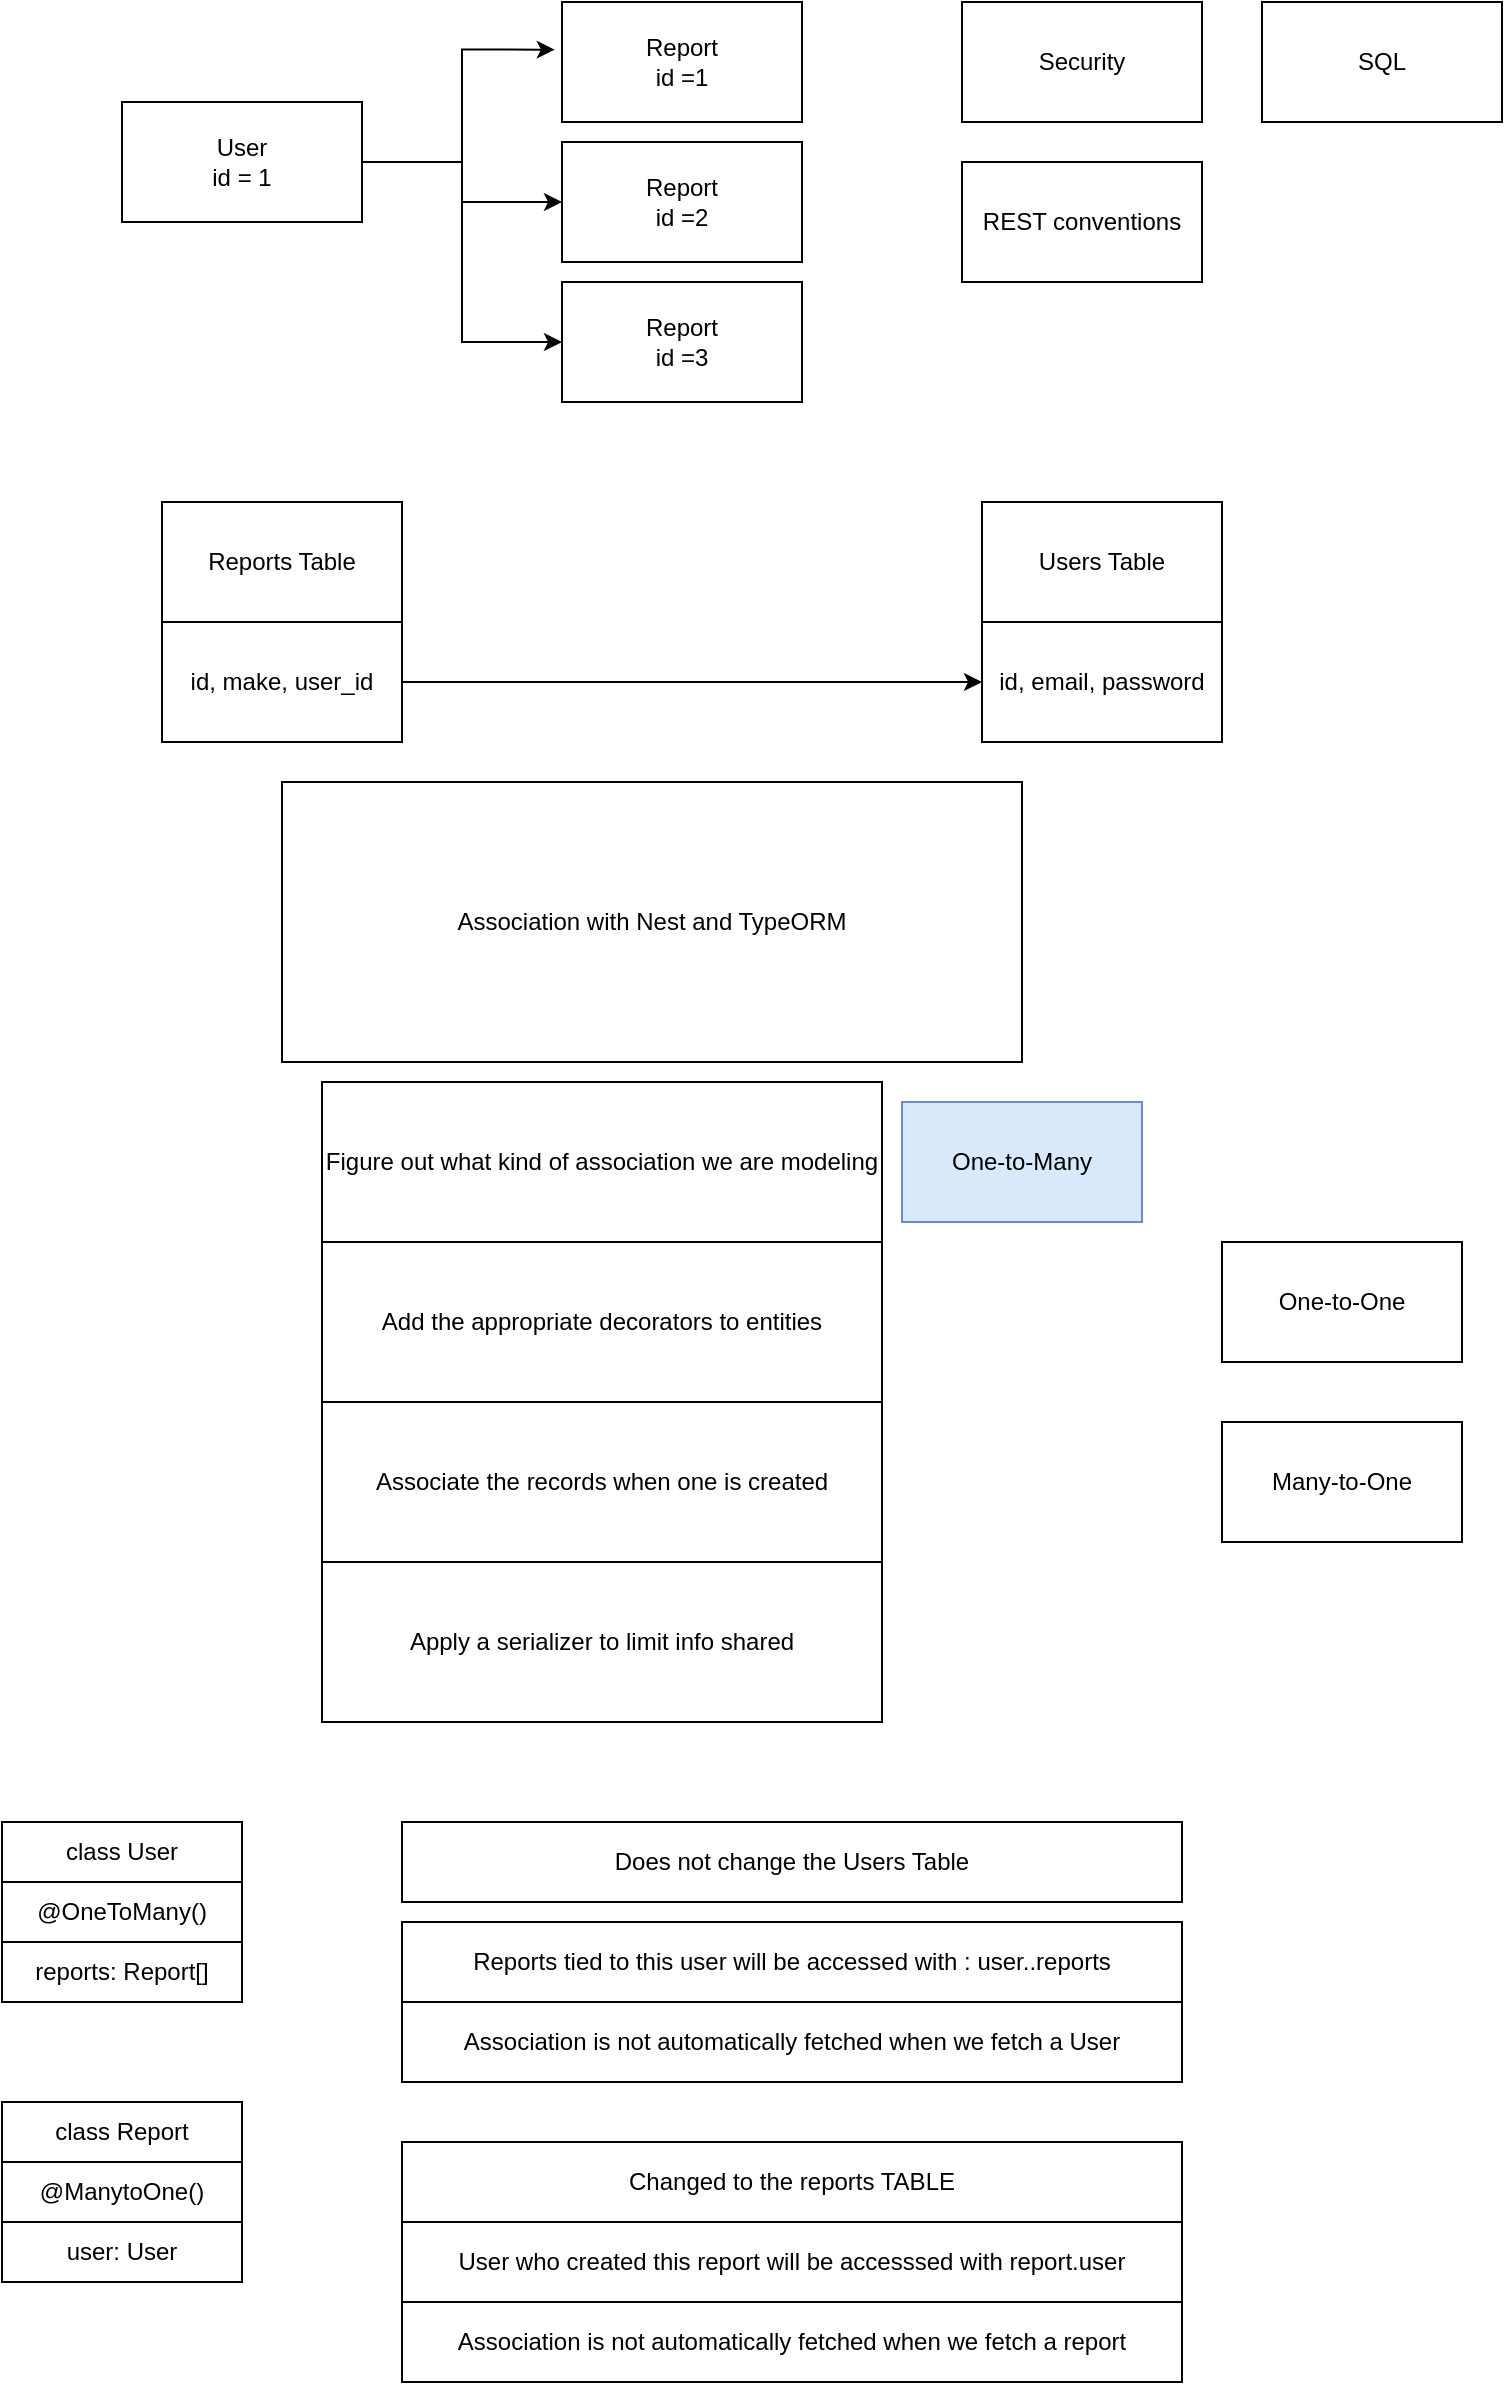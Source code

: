 <mxfile version="20.2.2" type="github">
  <diagram id="yrpeBRaQr6KSdGHwftCH" name="페이지-1">
    <mxGraphModel dx="1038" dy="547" grid="1" gridSize="10" guides="1" tooltips="1" connect="1" arrows="1" fold="1" page="1" pageScale="1" pageWidth="827" pageHeight="1169" math="0" shadow="0">
      <root>
        <mxCell id="0" />
        <mxCell id="1" parent="0" />
        <mxCell id="vaGLNT0UyujsgYTfbvJj-5" style="edgeStyle=orthogonalEdgeStyle;rounded=0;orthogonalLoop=1;jettySize=auto;html=1;exitX=1;exitY=0.5;exitDx=0;exitDy=0;entryX=-0.03;entryY=0.397;entryDx=0;entryDy=0;entryPerimeter=0;" parent="1" source="vaGLNT0UyujsgYTfbvJj-1" target="vaGLNT0UyujsgYTfbvJj-2" edge="1">
          <mxGeometry relative="1" as="geometry" />
        </mxCell>
        <mxCell id="vaGLNT0UyujsgYTfbvJj-6" style="edgeStyle=orthogonalEdgeStyle;rounded=0;orthogonalLoop=1;jettySize=auto;html=1;exitX=1;exitY=0.5;exitDx=0;exitDy=0;entryX=0;entryY=0.5;entryDx=0;entryDy=0;" parent="1" source="vaGLNT0UyujsgYTfbvJj-1" target="vaGLNT0UyujsgYTfbvJj-3" edge="1">
          <mxGeometry relative="1" as="geometry" />
        </mxCell>
        <mxCell id="vaGLNT0UyujsgYTfbvJj-7" style="edgeStyle=orthogonalEdgeStyle;rounded=0;orthogonalLoop=1;jettySize=auto;html=1;exitX=1;exitY=0.5;exitDx=0;exitDy=0;entryX=0;entryY=0.5;entryDx=0;entryDy=0;" parent="1" source="vaGLNT0UyujsgYTfbvJj-1" target="vaGLNT0UyujsgYTfbvJj-4" edge="1">
          <mxGeometry relative="1" as="geometry" />
        </mxCell>
        <mxCell id="vaGLNT0UyujsgYTfbvJj-1" value="User&lt;br&gt;id = 1" style="rounded=0;whiteSpace=wrap;html=1;" parent="1" vertex="1">
          <mxGeometry x="100" y="320" width="120" height="60" as="geometry" />
        </mxCell>
        <mxCell id="vaGLNT0UyujsgYTfbvJj-2" value="Report&lt;br&gt;id =1" style="rounded=0;whiteSpace=wrap;html=1;" parent="1" vertex="1">
          <mxGeometry x="320" y="270" width="120" height="60" as="geometry" />
        </mxCell>
        <mxCell id="vaGLNT0UyujsgYTfbvJj-3" value="Report&lt;br&gt;id =2" style="rounded=0;whiteSpace=wrap;html=1;" parent="1" vertex="1">
          <mxGeometry x="320" y="340" width="120" height="60" as="geometry" />
        </mxCell>
        <mxCell id="vaGLNT0UyujsgYTfbvJj-4" value="Report&lt;br&gt;id =3" style="rounded=0;whiteSpace=wrap;html=1;" parent="1" vertex="1">
          <mxGeometry x="320" y="410" width="120" height="60" as="geometry" />
        </mxCell>
        <mxCell id="vaGLNT0UyujsgYTfbvJj-8" value="Security" style="rounded=0;whiteSpace=wrap;html=1;" parent="1" vertex="1">
          <mxGeometry x="520" y="270" width="120" height="60" as="geometry" />
        </mxCell>
        <mxCell id="vaGLNT0UyujsgYTfbvJj-9" value="SQL" style="rounded=0;whiteSpace=wrap;html=1;" parent="1" vertex="1">
          <mxGeometry x="670" y="270" width="120" height="60" as="geometry" />
        </mxCell>
        <mxCell id="vaGLNT0UyujsgYTfbvJj-10" value="REST conventions" style="rounded=0;whiteSpace=wrap;html=1;" parent="1" vertex="1">
          <mxGeometry x="520" y="350" width="120" height="60" as="geometry" />
        </mxCell>
        <mxCell id="vaGLNT0UyujsgYTfbvJj-12" value="Users Table" style="rounded=0;whiteSpace=wrap;html=1;" parent="1" vertex="1">
          <mxGeometry x="530" y="520" width="120" height="60" as="geometry" />
        </mxCell>
        <mxCell id="vaGLNT0UyujsgYTfbvJj-13" value="Reports Table" style="rounded=0;whiteSpace=wrap;html=1;" parent="1" vertex="1">
          <mxGeometry x="120" y="520" width="120" height="60" as="geometry" />
        </mxCell>
        <mxCell id="vaGLNT0UyujsgYTfbvJj-16" style="edgeStyle=orthogonalEdgeStyle;rounded=0;orthogonalLoop=1;jettySize=auto;html=1;exitX=1;exitY=0.5;exitDx=0;exitDy=0;entryX=0;entryY=0.5;entryDx=0;entryDy=0;" parent="1" source="vaGLNT0UyujsgYTfbvJj-14" target="vaGLNT0UyujsgYTfbvJj-15" edge="1">
          <mxGeometry relative="1" as="geometry" />
        </mxCell>
        <mxCell id="vaGLNT0UyujsgYTfbvJj-14" value="id, make, user_id" style="rounded=0;whiteSpace=wrap;html=1;" parent="1" vertex="1">
          <mxGeometry x="120" y="580" width="120" height="60" as="geometry" />
        </mxCell>
        <mxCell id="vaGLNT0UyujsgYTfbvJj-15" value="id, email, password" style="rounded=0;whiteSpace=wrap;html=1;" parent="1" vertex="1">
          <mxGeometry x="530" y="580" width="120" height="60" as="geometry" />
        </mxCell>
        <mxCell id="F58hanj43uhJkPzuHPvU-1" value="Association with Nest and TypeORM" style="rounded=0;whiteSpace=wrap;html=1;" vertex="1" parent="1">
          <mxGeometry x="180" y="660" width="370" height="140" as="geometry" />
        </mxCell>
        <mxCell id="F58hanj43uhJkPzuHPvU-2" value="Figure out what kind of association we are modeling" style="rounded=0;whiteSpace=wrap;html=1;" vertex="1" parent="1">
          <mxGeometry x="200" y="810" width="280" height="80" as="geometry" />
        </mxCell>
        <mxCell id="F58hanj43uhJkPzuHPvU-3" value="Add the appropriate decorators to entities" style="rounded=0;whiteSpace=wrap;html=1;" vertex="1" parent="1">
          <mxGeometry x="200" y="890" width="280" height="80" as="geometry" />
        </mxCell>
        <mxCell id="F58hanj43uhJkPzuHPvU-4" value="Associate the records when one is created" style="rounded=0;whiteSpace=wrap;html=1;" vertex="1" parent="1">
          <mxGeometry x="200" y="970" width="280" height="80" as="geometry" />
        </mxCell>
        <mxCell id="F58hanj43uhJkPzuHPvU-5" value="Apply a serializer to limit info shared" style="rounded=0;whiteSpace=wrap;html=1;" vertex="1" parent="1">
          <mxGeometry x="200" y="1050" width="280" height="80" as="geometry" />
        </mxCell>
        <mxCell id="F58hanj43uhJkPzuHPvU-6" value="One-to-One" style="rounded=0;whiteSpace=wrap;html=1;" vertex="1" parent="1">
          <mxGeometry x="650" y="890" width="120" height="60" as="geometry" />
        </mxCell>
        <mxCell id="F58hanj43uhJkPzuHPvU-7" value="One-to-Many" style="rounded=0;whiteSpace=wrap;html=1;fillColor=#dae8fc;strokeColor=#6c8ebf;" vertex="1" parent="1">
          <mxGeometry x="490" y="820" width="120" height="60" as="geometry" />
        </mxCell>
        <mxCell id="F58hanj43uhJkPzuHPvU-8" value="Many-to-One" style="rounded=0;whiteSpace=wrap;html=1;" vertex="1" parent="1">
          <mxGeometry x="650" y="980" width="120" height="60" as="geometry" />
        </mxCell>
        <mxCell id="F58hanj43uhJkPzuHPvU-9" value="class User" style="rounded=0;whiteSpace=wrap;html=1;" vertex="1" parent="1">
          <mxGeometry x="40" y="1180" width="120" height="30" as="geometry" />
        </mxCell>
        <mxCell id="F58hanj43uhJkPzuHPvU-10" value="@OneToMany()" style="rounded=0;whiteSpace=wrap;html=1;" vertex="1" parent="1">
          <mxGeometry x="40" y="1210" width="120" height="30" as="geometry" />
        </mxCell>
        <mxCell id="F58hanj43uhJkPzuHPvU-11" value="reports: Report[]" style="rounded=0;whiteSpace=wrap;html=1;" vertex="1" parent="1">
          <mxGeometry x="40" y="1240" width="120" height="30" as="geometry" />
        </mxCell>
        <mxCell id="F58hanj43uhJkPzuHPvU-12" value="class Report" style="rounded=0;whiteSpace=wrap;html=1;" vertex="1" parent="1">
          <mxGeometry x="40" y="1320" width="120" height="30" as="geometry" />
        </mxCell>
        <mxCell id="F58hanj43uhJkPzuHPvU-13" value="@ManytoOne()" style="rounded=0;whiteSpace=wrap;html=1;" vertex="1" parent="1">
          <mxGeometry x="40" y="1350" width="120" height="30" as="geometry" />
        </mxCell>
        <mxCell id="F58hanj43uhJkPzuHPvU-14" value="user: User" style="rounded=0;whiteSpace=wrap;html=1;" vertex="1" parent="1">
          <mxGeometry x="40" y="1380" width="120" height="30" as="geometry" />
        </mxCell>
        <mxCell id="F58hanj43uhJkPzuHPvU-15" value="Does not change the Users Table" style="rounded=0;whiteSpace=wrap;html=1;" vertex="1" parent="1">
          <mxGeometry x="240" y="1180" width="390" height="40" as="geometry" />
        </mxCell>
        <mxCell id="F58hanj43uhJkPzuHPvU-16" value="Reports tied to this user will be accessed with : user..reports" style="rounded=0;whiteSpace=wrap;html=1;" vertex="1" parent="1">
          <mxGeometry x="240" y="1230" width="390" height="40" as="geometry" />
        </mxCell>
        <mxCell id="F58hanj43uhJkPzuHPvU-17" value="Changed to the reports TABLE" style="rounded=0;whiteSpace=wrap;html=1;" vertex="1" parent="1">
          <mxGeometry x="240" y="1340" width="390" height="40" as="geometry" />
        </mxCell>
        <mxCell id="F58hanj43uhJkPzuHPvU-18" value="User who created this report will be accesssed with report.user" style="rounded=0;whiteSpace=wrap;html=1;" vertex="1" parent="1">
          <mxGeometry x="240" y="1380" width="390" height="40" as="geometry" />
        </mxCell>
        <mxCell id="F58hanj43uhJkPzuHPvU-19" value="Association is not automatically fetched when we fetch a report" style="rounded=0;whiteSpace=wrap;html=1;" vertex="1" parent="1">
          <mxGeometry x="240" y="1420" width="390" height="40" as="geometry" />
        </mxCell>
        <mxCell id="F58hanj43uhJkPzuHPvU-20" value="Association is not automatically fetched when we fetch a User" style="rounded=0;whiteSpace=wrap;html=1;" vertex="1" parent="1">
          <mxGeometry x="240" y="1270" width="390" height="40" as="geometry" />
        </mxCell>
      </root>
    </mxGraphModel>
  </diagram>
</mxfile>
